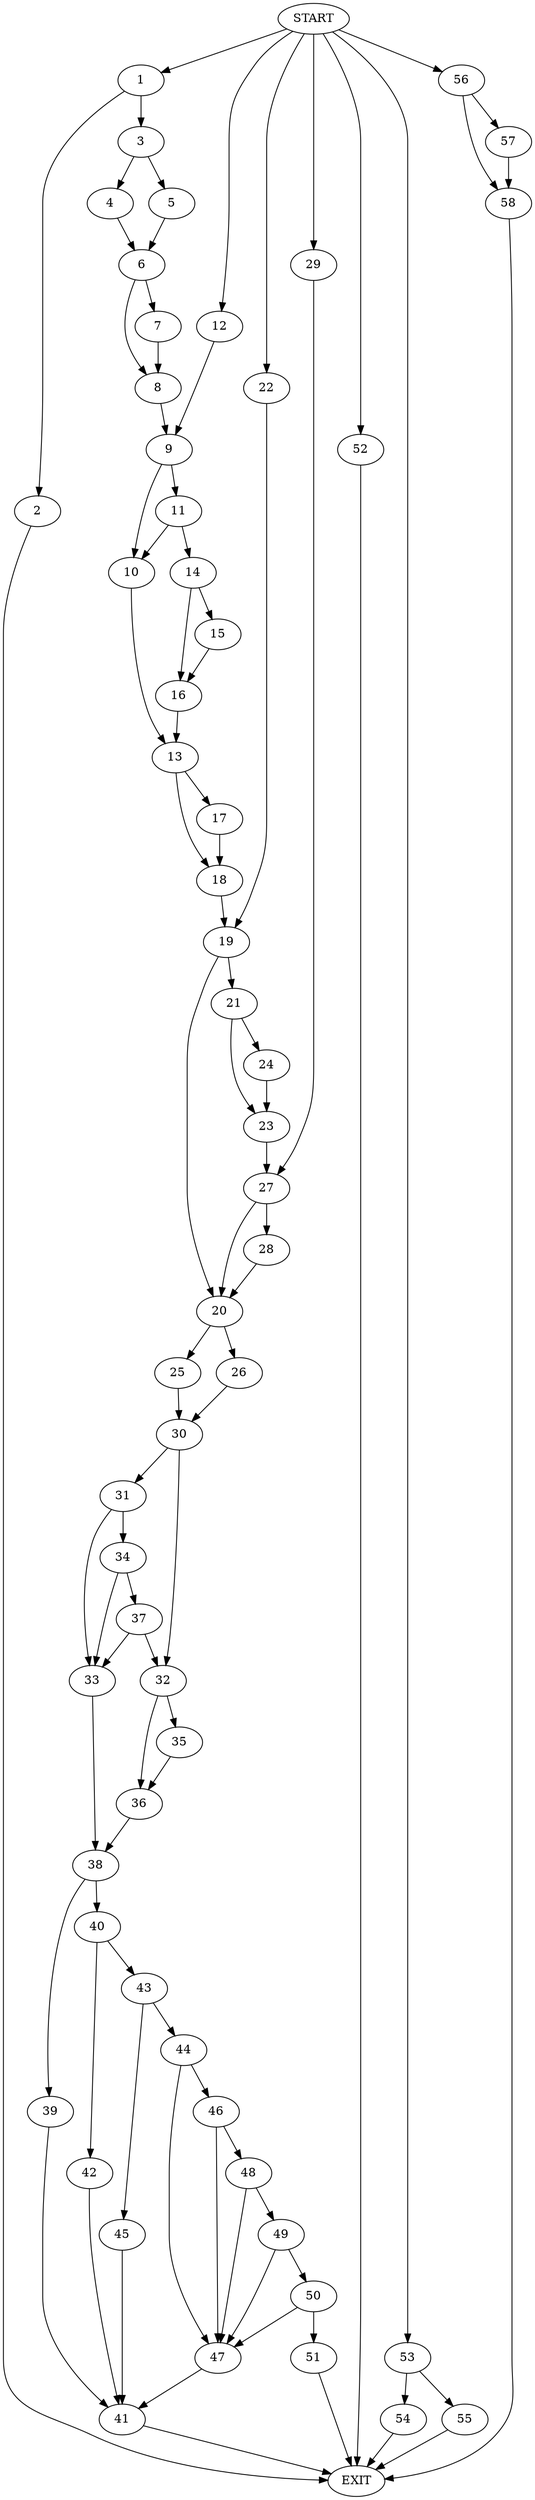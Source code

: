 digraph {
0 [label="START"]
59 [label="EXIT"]
0 -> 1
1 -> 2
1 -> 3
2 -> 59
3 -> 4
3 -> 5
5 -> 6
4 -> 6
6 -> 7
6 -> 8
7 -> 8
8 -> 9
9 -> 10
9 -> 11
0 -> 12
12 -> 9
10 -> 13
11 -> 14
11 -> 10
14 -> 15
14 -> 16
15 -> 16
16 -> 13
13 -> 17
13 -> 18
17 -> 18
18 -> 19
19 -> 20
19 -> 21
0 -> 22
22 -> 19
21 -> 23
21 -> 24
20 -> 25
20 -> 26
24 -> 23
23 -> 27
27 -> 20
27 -> 28
0 -> 29
29 -> 27
28 -> 20
25 -> 30
26 -> 30
30 -> 31
30 -> 32
31 -> 33
31 -> 34
32 -> 35
32 -> 36
34 -> 37
34 -> 33
33 -> 38
37 -> 33
37 -> 32
38 -> 39
38 -> 40
35 -> 36
36 -> 38
39 -> 41
40 -> 42
40 -> 43
41 -> 59
43 -> 44
43 -> 45
42 -> 41
44 -> 46
44 -> 47
45 -> 41
46 -> 48
46 -> 47
47 -> 41
48 -> 47
48 -> 49
49 -> 47
49 -> 50
50 -> 47
50 -> 51
51 -> 59
0 -> 52
52 -> 59
0 -> 53
53 -> 54
53 -> 55
54 -> 59
55 -> 59
0 -> 56
56 -> 57
56 -> 58
58 -> 59
57 -> 58
}
